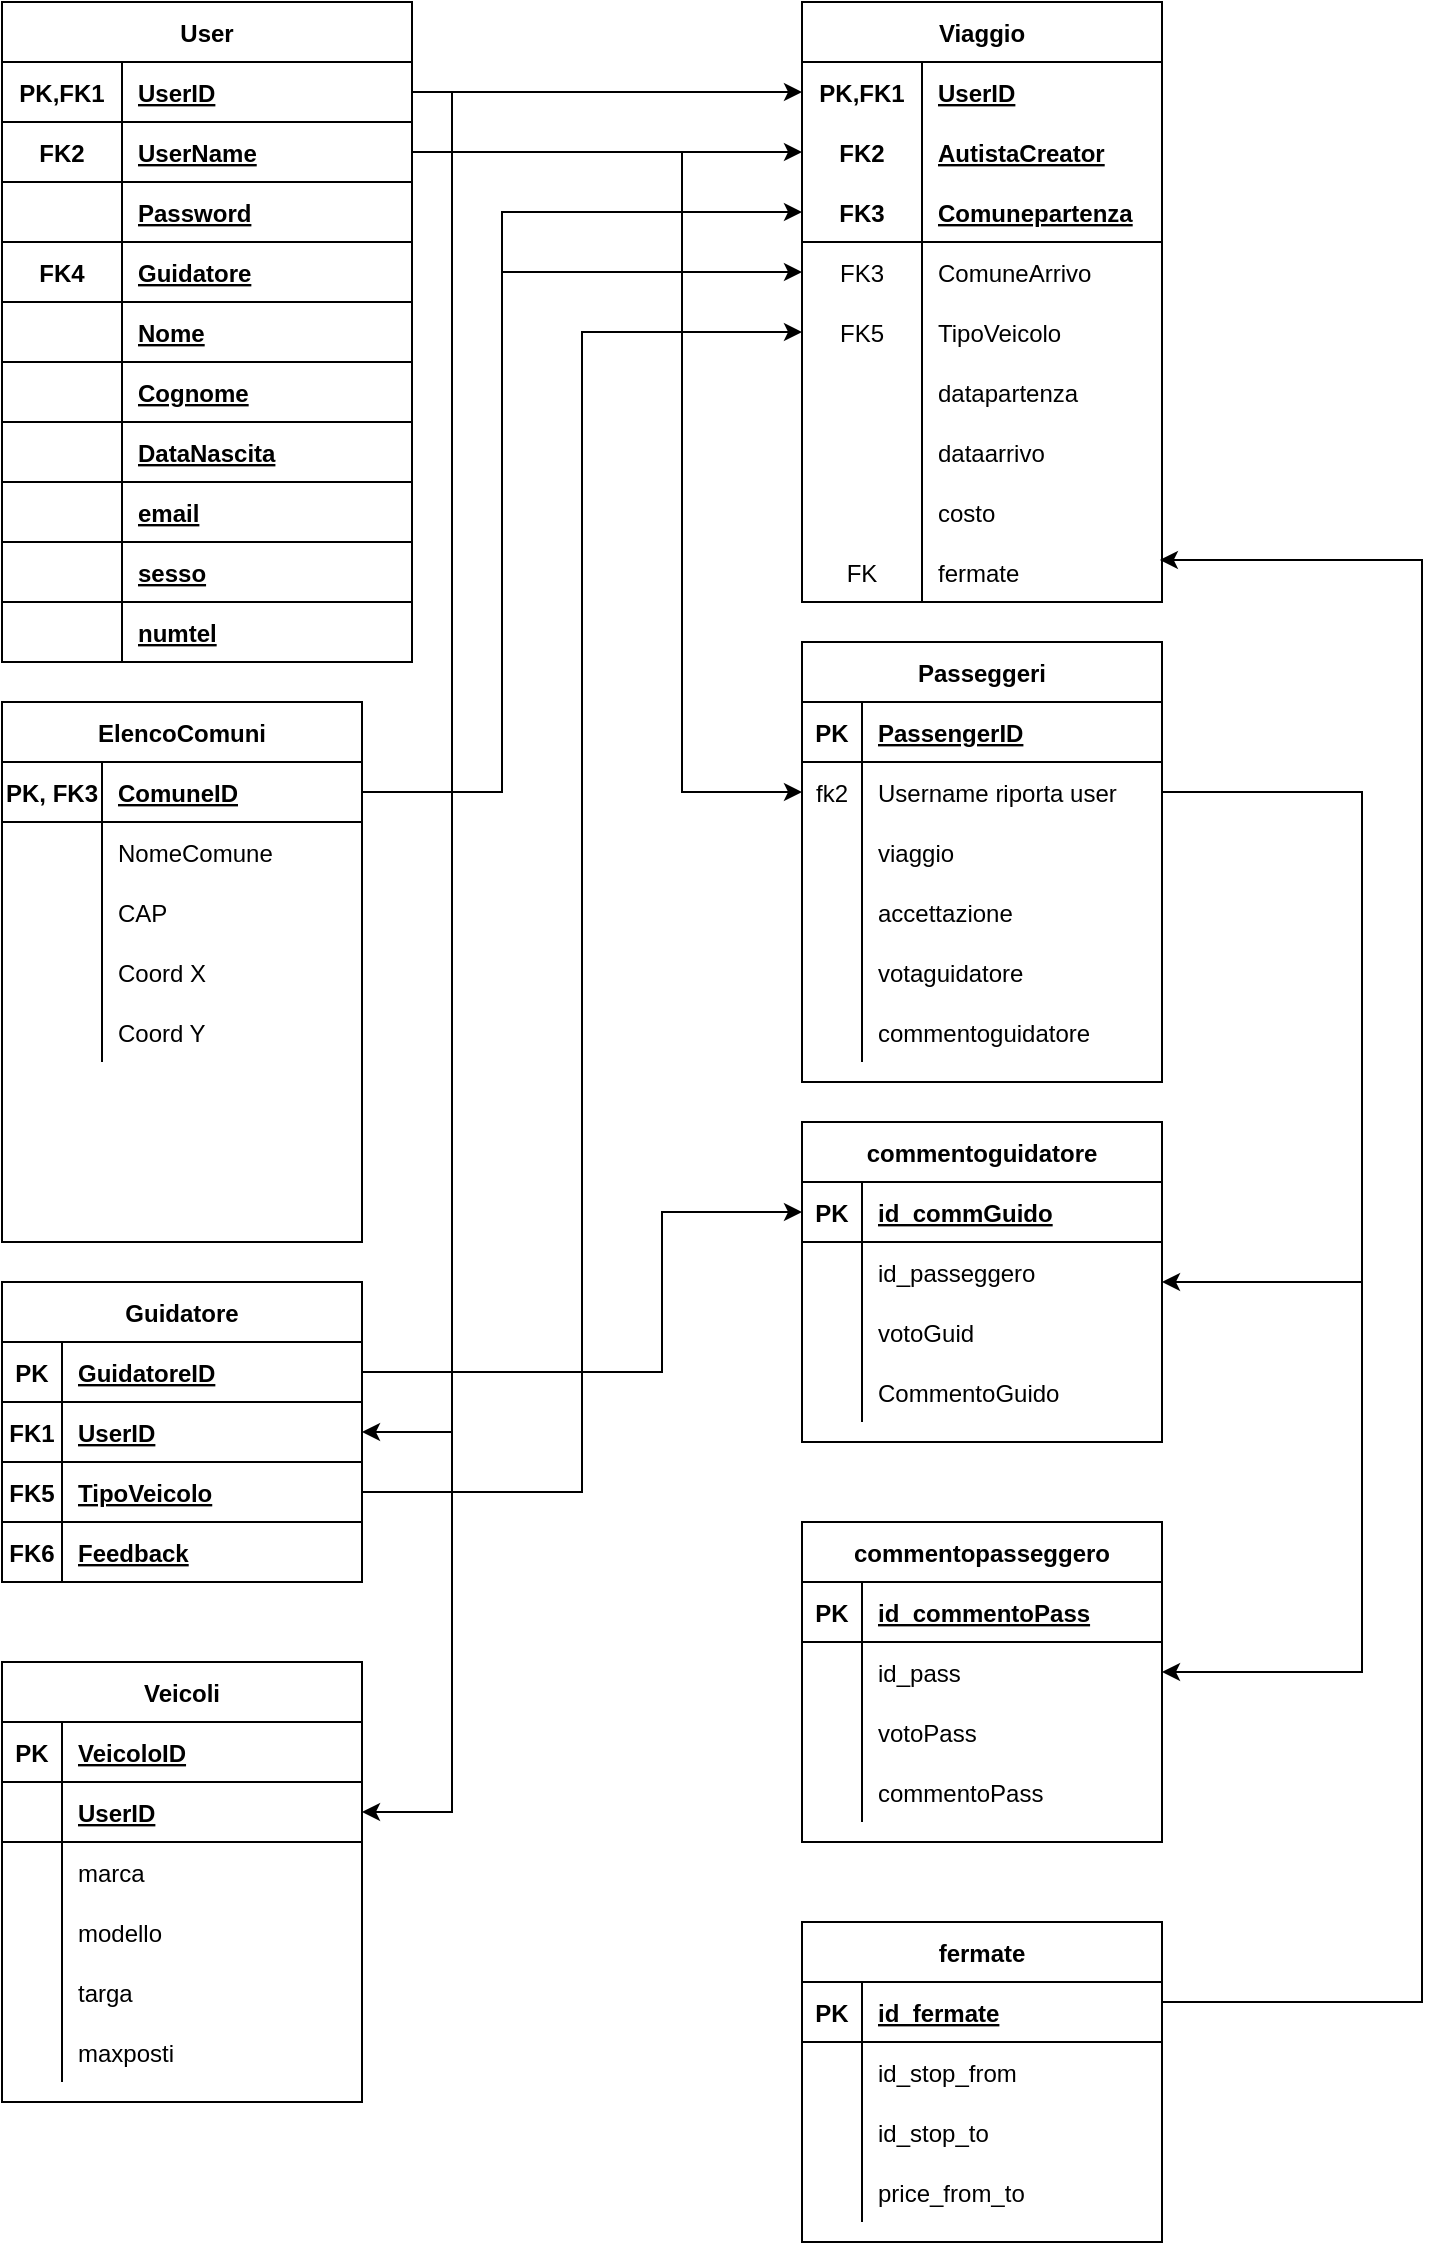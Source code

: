 <mxfile version="14.2.6" type="github">
  <diagram id="ABO_C1dVIs4_mpS2Vgjt" name="Page-1">
    <mxGraphModel dx="2062" dy="1123" grid="1" gridSize="10" guides="1" tooltips="1" connect="1" arrows="1" fold="1" page="1" pageScale="1" pageWidth="827" pageHeight="1169" math="0" shadow="0">
      <root>
        <mxCell id="0" />
        <mxCell id="1" parent="0" />
        <mxCell id="0qfEpNYiTU8af2PPR3kj-1" value="User" style="shape=table;startSize=30;container=1;collapsible=1;childLayout=tableLayout;fixedRows=1;rowLines=0;fontStyle=1;align=center;resizeLast=1;" vertex="1" parent="1">
          <mxGeometry x="80" y="40" width="205" height="330" as="geometry" />
        </mxCell>
        <mxCell id="0qfEpNYiTU8af2PPR3kj-2" value="" style="shape=partialRectangle;collapsible=0;dropTarget=0;pointerEvents=0;fillColor=none;top=0;left=0;bottom=1;right=0;points=[[0,0.5],[1,0.5]];portConstraint=eastwest;" vertex="1" parent="0qfEpNYiTU8af2PPR3kj-1">
          <mxGeometry y="30" width="205" height="30" as="geometry" />
        </mxCell>
        <mxCell id="0qfEpNYiTU8af2PPR3kj-3" value="PK,FK1" style="shape=partialRectangle;connectable=0;fillColor=none;top=0;left=0;bottom=0;right=0;fontStyle=1;overflow=hidden;" vertex="1" parent="0qfEpNYiTU8af2PPR3kj-2">
          <mxGeometry width="60" height="30" as="geometry" />
        </mxCell>
        <mxCell id="0qfEpNYiTU8af2PPR3kj-4" value="UserID" style="shape=partialRectangle;connectable=0;fillColor=none;top=0;left=0;bottom=0;right=0;align=left;spacingLeft=6;fontStyle=5;overflow=hidden;" vertex="1" parent="0qfEpNYiTU8af2PPR3kj-2">
          <mxGeometry x="60" width="145" height="30" as="geometry" />
        </mxCell>
        <mxCell id="0qfEpNYiTU8af2PPR3kj-57" value="" style="shape=partialRectangle;collapsible=0;dropTarget=0;pointerEvents=0;fillColor=none;top=0;left=0;bottom=1;right=0;points=[[0,0.5],[1,0.5]];portConstraint=eastwest;" vertex="1" parent="0qfEpNYiTU8af2PPR3kj-1">
          <mxGeometry y="60" width="205" height="30" as="geometry" />
        </mxCell>
        <mxCell id="0qfEpNYiTU8af2PPR3kj-58" value="FK2" style="shape=partialRectangle;connectable=0;fillColor=none;top=0;left=0;bottom=0;right=0;fontStyle=1;overflow=hidden;" vertex="1" parent="0qfEpNYiTU8af2PPR3kj-57">
          <mxGeometry width="60" height="30" as="geometry" />
        </mxCell>
        <mxCell id="0qfEpNYiTU8af2PPR3kj-59" value="UserName" style="shape=partialRectangle;connectable=0;fillColor=none;top=0;left=0;bottom=0;right=0;align=left;spacingLeft=6;fontStyle=5;overflow=hidden;" vertex="1" parent="0qfEpNYiTU8af2PPR3kj-57">
          <mxGeometry x="60" width="145" height="30" as="geometry" />
        </mxCell>
        <mxCell id="0qfEpNYiTU8af2PPR3kj-129" style="shape=partialRectangle;collapsible=0;dropTarget=0;pointerEvents=0;fillColor=none;top=0;left=0;bottom=1;right=0;points=[[0,0.5],[1,0.5]];portConstraint=eastwest;" vertex="1" parent="0qfEpNYiTU8af2PPR3kj-1">
          <mxGeometry y="90" width="205" height="30" as="geometry" />
        </mxCell>
        <mxCell id="0qfEpNYiTU8af2PPR3kj-130" style="shape=partialRectangle;connectable=0;fillColor=none;top=0;left=0;bottom=0;right=0;fontStyle=1;overflow=hidden;" vertex="1" parent="0qfEpNYiTU8af2PPR3kj-129">
          <mxGeometry width="60" height="30" as="geometry" />
        </mxCell>
        <mxCell id="0qfEpNYiTU8af2PPR3kj-131" value="Password" style="shape=partialRectangle;connectable=0;fillColor=none;top=0;left=0;bottom=0;right=0;align=left;spacingLeft=6;fontStyle=5;overflow=hidden;" vertex="1" parent="0qfEpNYiTU8af2PPR3kj-129">
          <mxGeometry x="60" width="145" height="30" as="geometry" />
        </mxCell>
        <mxCell id="0qfEpNYiTU8af2PPR3kj-92" style="shape=partialRectangle;collapsible=0;dropTarget=0;pointerEvents=0;fillColor=none;top=0;left=0;bottom=1;right=0;points=[[0,0.5],[1,0.5]];portConstraint=eastwest;" vertex="1" parent="0qfEpNYiTU8af2PPR3kj-1">
          <mxGeometry y="120" width="205" height="30" as="geometry" />
        </mxCell>
        <mxCell id="0qfEpNYiTU8af2PPR3kj-93" value="FK4" style="shape=partialRectangle;connectable=0;fillColor=none;top=0;left=0;bottom=0;right=0;fontStyle=1;overflow=hidden;" vertex="1" parent="0qfEpNYiTU8af2PPR3kj-92">
          <mxGeometry width="60" height="30" as="geometry" />
        </mxCell>
        <mxCell id="0qfEpNYiTU8af2PPR3kj-94" value="Guidatore" style="shape=partialRectangle;connectable=0;fillColor=none;top=0;left=0;bottom=0;right=0;align=left;spacingLeft=6;fontStyle=5;overflow=hidden;" vertex="1" parent="0qfEpNYiTU8af2PPR3kj-92">
          <mxGeometry x="60" width="145" height="30" as="geometry" />
        </mxCell>
        <mxCell id="0qfEpNYiTU8af2PPR3kj-132" style="shape=partialRectangle;collapsible=0;dropTarget=0;pointerEvents=0;fillColor=none;top=0;left=0;bottom=1;right=0;points=[[0,0.5],[1,0.5]];portConstraint=eastwest;" vertex="1" parent="0qfEpNYiTU8af2PPR3kj-1">
          <mxGeometry y="150" width="205" height="30" as="geometry" />
        </mxCell>
        <mxCell id="0qfEpNYiTU8af2PPR3kj-133" style="shape=partialRectangle;connectable=0;fillColor=none;top=0;left=0;bottom=0;right=0;fontStyle=1;overflow=hidden;strokeColor=none;" vertex="1" parent="0qfEpNYiTU8af2PPR3kj-132">
          <mxGeometry width="60" height="30" as="geometry" />
        </mxCell>
        <mxCell id="0qfEpNYiTU8af2PPR3kj-134" value="Nome" style="shape=partialRectangle;connectable=0;top=0;left=0;bottom=0;right=0;align=left;spacingLeft=6;fontStyle=5;overflow=hidden;strokeColor=none;fillColor=none;" vertex="1" parent="0qfEpNYiTU8af2PPR3kj-132">
          <mxGeometry x="60" width="145" height="30" as="geometry" />
        </mxCell>
        <mxCell id="0qfEpNYiTU8af2PPR3kj-135" style="shape=partialRectangle;collapsible=0;dropTarget=0;pointerEvents=0;fillColor=none;top=0;left=0;bottom=1;right=0;points=[[0,0.5],[1,0.5]];portConstraint=eastwest;" vertex="1" parent="0qfEpNYiTU8af2PPR3kj-1">
          <mxGeometry y="180" width="205" height="30" as="geometry" />
        </mxCell>
        <mxCell id="0qfEpNYiTU8af2PPR3kj-136" style="shape=partialRectangle;connectable=0;fillColor=none;top=0;left=0;bottom=0;right=0;fontStyle=1;overflow=hidden;" vertex="1" parent="0qfEpNYiTU8af2PPR3kj-135">
          <mxGeometry width="60" height="30" as="geometry" />
        </mxCell>
        <mxCell id="0qfEpNYiTU8af2PPR3kj-137" value="Cognome" style="shape=partialRectangle;connectable=0;fillColor=none;top=0;left=0;bottom=0;right=0;align=left;spacingLeft=6;fontStyle=5;overflow=hidden;" vertex="1" parent="0qfEpNYiTU8af2PPR3kj-135">
          <mxGeometry x="60" width="145" height="30" as="geometry" />
        </mxCell>
        <mxCell id="0qfEpNYiTU8af2PPR3kj-139" style="shape=partialRectangle;collapsible=0;dropTarget=0;pointerEvents=0;fillColor=none;top=0;left=0;bottom=1;right=0;points=[[0,0.5],[1,0.5]];portConstraint=eastwest;" vertex="1" parent="0qfEpNYiTU8af2PPR3kj-1">
          <mxGeometry y="210" width="205" height="30" as="geometry" />
        </mxCell>
        <mxCell id="0qfEpNYiTU8af2PPR3kj-140" style="shape=partialRectangle;connectable=0;fillColor=none;top=0;left=0;bottom=0;right=0;fontStyle=1;overflow=hidden;" vertex="1" parent="0qfEpNYiTU8af2PPR3kj-139">
          <mxGeometry width="60" height="30" as="geometry" />
        </mxCell>
        <mxCell id="0qfEpNYiTU8af2PPR3kj-141" value="DataNascita" style="shape=partialRectangle;connectable=0;fillColor=none;top=0;left=0;bottom=0;right=0;align=left;spacingLeft=6;fontStyle=5;overflow=hidden;" vertex="1" parent="0qfEpNYiTU8af2PPR3kj-139">
          <mxGeometry x="60" width="145" height="30" as="geometry" />
        </mxCell>
        <mxCell id="0qfEpNYiTU8af2PPR3kj-142" style="shape=partialRectangle;collapsible=0;dropTarget=0;pointerEvents=0;fillColor=none;top=0;left=0;bottom=1;right=0;points=[[0,0.5],[1,0.5]];portConstraint=eastwest;" vertex="1" parent="0qfEpNYiTU8af2PPR3kj-1">
          <mxGeometry y="240" width="205" height="30" as="geometry" />
        </mxCell>
        <mxCell id="0qfEpNYiTU8af2PPR3kj-143" style="shape=partialRectangle;connectable=0;fillColor=none;top=0;left=0;bottom=0;right=0;fontStyle=1;overflow=hidden;" vertex="1" parent="0qfEpNYiTU8af2PPR3kj-142">
          <mxGeometry width="60" height="30" as="geometry" />
        </mxCell>
        <mxCell id="0qfEpNYiTU8af2PPR3kj-144" value="email" style="shape=partialRectangle;connectable=0;fillColor=none;top=0;left=0;bottom=0;right=0;align=left;spacingLeft=6;fontStyle=5;overflow=hidden;" vertex="1" parent="0qfEpNYiTU8af2PPR3kj-142">
          <mxGeometry x="60" width="145" height="30" as="geometry" />
        </mxCell>
        <mxCell id="0qfEpNYiTU8af2PPR3kj-161" style="shape=partialRectangle;collapsible=0;dropTarget=0;pointerEvents=0;fillColor=none;top=0;left=0;bottom=1;right=0;points=[[0,0.5],[1,0.5]];portConstraint=eastwest;" vertex="1" parent="0qfEpNYiTU8af2PPR3kj-1">
          <mxGeometry y="270" width="205" height="30" as="geometry" />
        </mxCell>
        <mxCell id="0qfEpNYiTU8af2PPR3kj-162" style="shape=partialRectangle;connectable=0;fillColor=none;top=0;left=0;bottom=0;right=0;fontStyle=1;overflow=hidden;" vertex="1" parent="0qfEpNYiTU8af2PPR3kj-161">
          <mxGeometry width="60" height="30" as="geometry" />
        </mxCell>
        <mxCell id="0qfEpNYiTU8af2PPR3kj-163" value="sesso" style="shape=partialRectangle;connectable=0;fillColor=none;top=0;left=0;bottom=0;right=0;align=left;spacingLeft=6;fontStyle=5;overflow=hidden;" vertex="1" parent="0qfEpNYiTU8af2PPR3kj-161">
          <mxGeometry x="60" width="145" height="30" as="geometry" />
        </mxCell>
        <mxCell id="0qfEpNYiTU8af2PPR3kj-168" style="shape=partialRectangle;collapsible=0;dropTarget=0;pointerEvents=0;fillColor=none;top=0;left=0;bottom=1;right=0;points=[[0,0.5],[1,0.5]];portConstraint=eastwest;" vertex="1" parent="0qfEpNYiTU8af2PPR3kj-1">
          <mxGeometry y="300" width="205" height="30" as="geometry" />
        </mxCell>
        <mxCell id="0qfEpNYiTU8af2PPR3kj-169" style="shape=partialRectangle;connectable=0;fillColor=none;top=0;left=0;bottom=0;right=0;fontStyle=1;overflow=hidden;" vertex="1" parent="0qfEpNYiTU8af2PPR3kj-168">
          <mxGeometry width="60" height="30" as="geometry" />
        </mxCell>
        <mxCell id="0qfEpNYiTU8af2PPR3kj-170" value="numtel" style="shape=partialRectangle;connectable=0;fillColor=none;top=0;left=0;bottom=0;right=0;align=left;spacingLeft=6;fontStyle=5;overflow=hidden;" vertex="1" parent="0qfEpNYiTU8af2PPR3kj-168">
          <mxGeometry x="60" width="145" height="30" as="geometry" />
        </mxCell>
        <mxCell id="0qfEpNYiTU8af2PPR3kj-27" value="ElencoComuni" style="shape=table;startSize=30;container=1;collapsible=1;childLayout=tableLayout;fixedRows=1;rowLines=0;fontStyle=1;align=center;resizeLast=1;" vertex="1" parent="1">
          <mxGeometry x="80" y="390" width="180" height="270" as="geometry">
            <mxRectangle x="80" y="360" width="110" height="30" as="alternateBounds" />
          </mxGeometry>
        </mxCell>
        <mxCell id="0qfEpNYiTU8af2PPR3kj-28" value="" style="shape=partialRectangle;collapsible=0;dropTarget=0;pointerEvents=0;fillColor=none;top=0;left=0;bottom=1;right=0;points=[[0,0.5],[1,0.5]];portConstraint=eastwest;" vertex="1" parent="0qfEpNYiTU8af2PPR3kj-27">
          <mxGeometry y="30" width="180" height="30" as="geometry" />
        </mxCell>
        <mxCell id="0qfEpNYiTU8af2PPR3kj-29" value="PK, FK3" style="shape=partialRectangle;connectable=0;fillColor=none;top=0;left=0;bottom=0;right=0;fontStyle=1;overflow=hidden;" vertex="1" parent="0qfEpNYiTU8af2PPR3kj-28">
          <mxGeometry width="50" height="30" as="geometry" />
        </mxCell>
        <mxCell id="0qfEpNYiTU8af2PPR3kj-30" value="ComuneID" style="shape=partialRectangle;connectable=0;fillColor=none;top=0;left=0;bottom=0;right=0;align=left;spacingLeft=6;fontStyle=5;overflow=hidden;" vertex="1" parent="0qfEpNYiTU8af2PPR3kj-28">
          <mxGeometry x="50" width="130" height="30" as="geometry" />
        </mxCell>
        <mxCell id="0qfEpNYiTU8af2PPR3kj-41" value="" style="shape=partialRectangle;collapsible=0;dropTarget=0;pointerEvents=0;fillColor=none;top=0;left=0;bottom=0;right=0;points=[[0,0.5],[1,0.5]];portConstraint=eastwest;" vertex="1" parent="0qfEpNYiTU8af2PPR3kj-27">
          <mxGeometry y="60" width="180" height="30" as="geometry" />
        </mxCell>
        <mxCell id="0qfEpNYiTU8af2PPR3kj-42" value="" style="shape=partialRectangle;connectable=0;fillColor=none;top=0;left=0;bottom=0;right=0;editable=1;overflow=hidden;" vertex="1" parent="0qfEpNYiTU8af2PPR3kj-41">
          <mxGeometry width="50" height="30" as="geometry" />
        </mxCell>
        <mxCell id="0qfEpNYiTU8af2PPR3kj-43" value="NomeComune" style="shape=partialRectangle;connectable=0;fillColor=none;top=0;left=0;bottom=0;right=0;align=left;spacingLeft=6;overflow=hidden;" vertex="1" parent="0qfEpNYiTU8af2PPR3kj-41">
          <mxGeometry x="50" width="130" height="30" as="geometry" />
        </mxCell>
        <mxCell id="0qfEpNYiTU8af2PPR3kj-37" value="" style="shape=partialRectangle;collapsible=0;dropTarget=0;pointerEvents=0;fillColor=none;top=0;left=0;bottom=0;right=0;points=[[0,0.5],[1,0.5]];portConstraint=eastwest;" vertex="1" parent="0qfEpNYiTU8af2PPR3kj-27">
          <mxGeometry y="90" width="180" height="30" as="geometry" />
        </mxCell>
        <mxCell id="0qfEpNYiTU8af2PPR3kj-38" value="" style="shape=partialRectangle;connectable=0;fillColor=none;top=0;left=0;bottom=0;right=0;editable=1;overflow=hidden;" vertex="1" parent="0qfEpNYiTU8af2PPR3kj-37">
          <mxGeometry width="50" height="30" as="geometry" />
        </mxCell>
        <mxCell id="0qfEpNYiTU8af2PPR3kj-39" value="CAP" style="shape=partialRectangle;connectable=0;fillColor=none;top=0;left=0;bottom=0;right=0;align=left;spacingLeft=6;overflow=hidden;" vertex="1" parent="0qfEpNYiTU8af2PPR3kj-37">
          <mxGeometry x="50" width="130" height="30" as="geometry" />
        </mxCell>
        <mxCell id="0qfEpNYiTU8af2PPR3kj-31" value="" style="shape=partialRectangle;collapsible=0;dropTarget=0;pointerEvents=0;fillColor=none;top=0;left=0;bottom=0;right=0;points=[[0,0.5],[1,0.5]];portConstraint=eastwest;" vertex="1" parent="0qfEpNYiTU8af2PPR3kj-27">
          <mxGeometry y="120" width="180" height="30" as="geometry" />
        </mxCell>
        <mxCell id="0qfEpNYiTU8af2PPR3kj-32" value="" style="shape=partialRectangle;connectable=0;fillColor=none;top=0;left=0;bottom=0;right=0;editable=1;overflow=hidden;" vertex="1" parent="0qfEpNYiTU8af2PPR3kj-31">
          <mxGeometry width="50" height="30" as="geometry" />
        </mxCell>
        <mxCell id="0qfEpNYiTU8af2PPR3kj-33" value="Coord X" style="shape=partialRectangle;connectable=0;fillColor=none;top=0;left=0;bottom=0;right=0;align=left;spacingLeft=6;overflow=hidden;" vertex="1" parent="0qfEpNYiTU8af2PPR3kj-31">
          <mxGeometry x="50" width="130" height="30" as="geometry" />
        </mxCell>
        <mxCell id="0qfEpNYiTU8af2PPR3kj-34" value="" style="shape=partialRectangle;collapsible=0;dropTarget=0;pointerEvents=0;fillColor=none;top=0;left=0;bottom=0;right=0;points=[[0,0.5],[1,0.5]];portConstraint=eastwest;" vertex="1" parent="0qfEpNYiTU8af2PPR3kj-27">
          <mxGeometry y="150" width="180" height="30" as="geometry" />
        </mxCell>
        <mxCell id="0qfEpNYiTU8af2PPR3kj-35" value="" style="shape=partialRectangle;connectable=0;fillColor=none;top=0;left=0;bottom=0;right=0;editable=1;overflow=hidden;" vertex="1" parent="0qfEpNYiTU8af2PPR3kj-34">
          <mxGeometry width="50" height="30" as="geometry" />
        </mxCell>
        <mxCell id="0qfEpNYiTU8af2PPR3kj-36" value="Coord Y" style="shape=partialRectangle;connectable=0;fillColor=none;top=0;left=0;bottom=0;right=0;align=left;spacingLeft=6;overflow=hidden;" vertex="1" parent="0qfEpNYiTU8af2PPR3kj-34">
          <mxGeometry x="50" width="130" height="30" as="geometry" />
        </mxCell>
        <mxCell id="0qfEpNYiTU8af2PPR3kj-73" value="Viaggio" style="shape=table;startSize=30;container=1;collapsible=1;childLayout=tableLayout;fixedRows=1;rowLines=0;fontStyle=1;align=center;resizeLast=1;" vertex="1" parent="1">
          <mxGeometry x="480" y="40" width="180" height="300" as="geometry" />
        </mxCell>
        <mxCell id="0qfEpNYiTU8af2PPR3kj-74" value="" style="shape=partialRectangle;collapsible=0;dropTarget=0;pointerEvents=0;fillColor=none;top=0;left=0;bottom=0;right=0;points=[[0,0.5],[1,0.5]];portConstraint=eastwest;" vertex="1" parent="0qfEpNYiTU8af2PPR3kj-73">
          <mxGeometry y="30" width="180" height="30" as="geometry" />
        </mxCell>
        <mxCell id="0qfEpNYiTU8af2PPR3kj-75" value="PK,FK1" style="shape=partialRectangle;connectable=0;fillColor=none;top=0;left=0;bottom=0;right=0;fontStyle=1;overflow=hidden;" vertex="1" parent="0qfEpNYiTU8af2PPR3kj-74">
          <mxGeometry width="60" height="30" as="geometry" />
        </mxCell>
        <mxCell id="0qfEpNYiTU8af2PPR3kj-76" value="UserID" style="shape=partialRectangle;connectable=0;fillColor=none;top=0;left=0;bottom=0;right=0;align=left;spacingLeft=6;fontStyle=5;overflow=hidden;" vertex="1" parent="0qfEpNYiTU8af2PPR3kj-74">
          <mxGeometry x="60" width="120" height="30" as="geometry" />
        </mxCell>
        <mxCell id="0qfEpNYiTU8af2PPR3kj-86" value="" style="shape=partialRectangle;collapsible=0;dropTarget=0;pointerEvents=0;fillColor=none;top=0;left=0;bottom=0;right=0;points=[[0,0.5],[1,0.5]];portConstraint=eastwest;" vertex="1" parent="0qfEpNYiTU8af2PPR3kj-73">
          <mxGeometry y="60" width="180" height="30" as="geometry" />
        </mxCell>
        <mxCell id="0qfEpNYiTU8af2PPR3kj-87" value="FK2" style="shape=partialRectangle;connectable=0;fillColor=none;top=0;left=0;bottom=0;right=0;fontStyle=1;overflow=hidden;" vertex="1" parent="0qfEpNYiTU8af2PPR3kj-86">
          <mxGeometry width="60" height="30" as="geometry" />
        </mxCell>
        <mxCell id="0qfEpNYiTU8af2PPR3kj-88" value="AutistaCreator" style="shape=partialRectangle;connectable=0;fillColor=none;top=0;left=0;bottom=0;right=0;align=left;spacingLeft=6;fontStyle=5;overflow=hidden;" vertex="1" parent="0qfEpNYiTU8af2PPR3kj-86">
          <mxGeometry x="60" width="120" height="30" as="geometry" />
        </mxCell>
        <mxCell id="0qfEpNYiTU8af2PPR3kj-77" value="" style="shape=partialRectangle;collapsible=0;dropTarget=0;pointerEvents=0;fillColor=none;top=0;left=0;bottom=1;right=0;points=[[0,0.5],[1,0.5]];portConstraint=eastwest;" vertex="1" parent="0qfEpNYiTU8af2PPR3kj-73">
          <mxGeometry y="90" width="180" height="30" as="geometry" />
        </mxCell>
        <mxCell id="0qfEpNYiTU8af2PPR3kj-78" value="FK3" style="shape=partialRectangle;connectable=0;fillColor=none;top=0;left=0;bottom=0;right=0;fontStyle=1;overflow=hidden;" vertex="1" parent="0qfEpNYiTU8af2PPR3kj-77">
          <mxGeometry width="60" height="30" as="geometry" />
        </mxCell>
        <mxCell id="0qfEpNYiTU8af2PPR3kj-79" value="Comunepartenza" style="shape=partialRectangle;connectable=0;fillColor=none;top=0;left=0;bottom=0;right=0;align=left;spacingLeft=6;fontStyle=5;overflow=hidden;" vertex="1" parent="0qfEpNYiTU8af2PPR3kj-77">
          <mxGeometry x="60" width="120" height="30" as="geometry" />
        </mxCell>
        <mxCell id="0qfEpNYiTU8af2PPR3kj-80" value="" style="shape=partialRectangle;collapsible=0;dropTarget=0;pointerEvents=0;fillColor=none;top=0;left=0;bottom=0;right=0;points=[[0,0.5],[1,0.5]];portConstraint=eastwest;" vertex="1" parent="0qfEpNYiTU8af2PPR3kj-73">
          <mxGeometry y="120" width="180" height="30" as="geometry" />
        </mxCell>
        <mxCell id="0qfEpNYiTU8af2PPR3kj-81" value="FK3" style="shape=partialRectangle;connectable=0;fillColor=none;top=0;left=0;bottom=0;right=0;editable=1;overflow=hidden;" vertex="1" parent="0qfEpNYiTU8af2PPR3kj-80">
          <mxGeometry width="60" height="30" as="geometry" />
        </mxCell>
        <mxCell id="0qfEpNYiTU8af2PPR3kj-82" value="ComuneArrivo" style="shape=partialRectangle;connectable=0;fillColor=none;top=0;left=0;bottom=0;right=0;align=left;spacingLeft=6;overflow=hidden;" vertex="1" parent="0qfEpNYiTU8af2PPR3kj-80">
          <mxGeometry x="60" width="120" height="30" as="geometry" />
        </mxCell>
        <mxCell id="0qfEpNYiTU8af2PPR3kj-83" value="" style="shape=partialRectangle;collapsible=0;dropTarget=0;pointerEvents=0;fillColor=none;top=0;left=0;bottom=0;right=0;points=[[0,0.5],[1,0.5]];portConstraint=eastwest;" vertex="1" parent="0qfEpNYiTU8af2PPR3kj-73">
          <mxGeometry y="150" width="180" height="30" as="geometry" />
        </mxCell>
        <mxCell id="0qfEpNYiTU8af2PPR3kj-84" value="FK5" style="shape=partialRectangle;connectable=0;fillColor=none;top=0;left=0;bottom=0;right=0;editable=1;overflow=hidden;" vertex="1" parent="0qfEpNYiTU8af2PPR3kj-83">
          <mxGeometry width="60" height="30" as="geometry" />
        </mxCell>
        <mxCell id="0qfEpNYiTU8af2PPR3kj-85" value="TipoVeicolo" style="shape=partialRectangle;connectable=0;fillColor=none;top=0;left=0;bottom=0;right=0;align=left;spacingLeft=6;overflow=hidden;" vertex="1" parent="0qfEpNYiTU8af2PPR3kj-83">
          <mxGeometry x="60" width="120" height="30" as="geometry" />
        </mxCell>
        <mxCell id="0qfEpNYiTU8af2PPR3kj-171" style="shape=partialRectangle;collapsible=0;dropTarget=0;pointerEvents=0;fillColor=none;top=0;left=0;bottom=0;right=0;points=[[0,0.5],[1,0.5]];portConstraint=eastwest;" vertex="1" parent="0qfEpNYiTU8af2PPR3kj-73">
          <mxGeometry y="180" width="180" height="30" as="geometry" />
        </mxCell>
        <mxCell id="0qfEpNYiTU8af2PPR3kj-172" style="shape=partialRectangle;connectable=0;fillColor=none;top=0;left=0;bottom=0;right=0;editable=1;overflow=hidden;" vertex="1" parent="0qfEpNYiTU8af2PPR3kj-171">
          <mxGeometry width="60" height="30" as="geometry" />
        </mxCell>
        <mxCell id="0qfEpNYiTU8af2PPR3kj-173" value="datapartenza" style="shape=partialRectangle;connectable=0;fillColor=none;top=0;left=0;bottom=0;right=0;align=left;spacingLeft=6;overflow=hidden;" vertex="1" parent="0qfEpNYiTU8af2PPR3kj-171">
          <mxGeometry x="60" width="120" height="30" as="geometry" />
        </mxCell>
        <mxCell id="0qfEpNYiTU8af2PPR3kj-174" style="shape=partialRectangle;collapsible=0;dropTarget=0;pointerEvents=0;fillColor=none;top=0;left=0;bottom=0;right=0;points=[[0,0.5],[1,0.5]];portConstraint=eastwest;" vertex="1" parent="0qfEpNYiTU8af2PPR3kj-73">
          <mxGeometry y="210" width="180" height="30" as="geometry" />
        </mxCell>
        <mxCell id="0qfEpNYiTU8af2PPR3kj-175" style="shape=partialRectangle;connectable=0;fillColor=none;top=0;left=0;bottom=0;right=0;editable=1;overflow=hidden;" vertex="1" parent="0qfEpNYiTU8af2PPR3kj-174">
          <mxGeometry width="60" height="30" as="geometry" />
        </mxCell>
        <mxCell id="0qfEpNYiTU8af2PPR3kj-176" value="dataarrivo" style="shape=partialRectangle;connectable=0;fillColor=none;top=0;left=0;bottom=0;right=0;align=left;spacingLeft=6;overflow=hidden;" vertex="1" parent="0qfEpNYiTU8af2PPR3kj-174">
          <mxGeometry x="60" width="120" height="30" as="geometry" />
        </mxCell>
        <mxCell id="0qfEpNYiTU8af2PPR3kj-177" style="shape=partialRectangle;collapsible=0;dropTarget=0;pointerEvents=0;fillColor=none;top=0;left=0;bottom=0;right=0;points=[[0,0.5],[1,0.5]];portConstraint=eastwest;" vertex="1" parent="0qfEpNYiTU8af2PPR3kj-73">
          <mxGeometry y="240" width="180" height="30" as="geometry" />
        </mxCell>
        <mxCell id="0qfEpNYiTU8af2PPR3kj-178" style="shape=partialRectangle;connectable=0;fillColor=none;top=0;left=0;bottom=0;right=0;editable=1;overflow=hidden;" vertex="1" parent="0qfEpNYiTU8af2PPR3kj-177">
          <mxGeometry width="60" height="30" as="geometry" />
        </mxCell>
        <mxCell id="0qfEpNYiTU8af2PPR3kj-179" value="costo" style="shape=partialRectangle;connectable=0;fillColor=none;top=0;left=0;bottom=0;right=0;align=left;spacingLeft=6;overflow=hidden;" vertex="1" parent="0qfEpNYiTU8af2PPR3kj-177">
          <mxGeometry x="60" width="120" height="30" as="geometry" />
        </mxCell>
        <mxCell id="0qfEpNYiTU8af2PPR3kj-267" style="shape=partialRectangle;collapsible=0;dropTarget=0;pointerEvents=0;fillColor=none;top=0;left=0;bottom=0;right=0;points=[[0,0.5],[1,0.5]];portConstraint=eastwest;" vertex="1" parent="0qfEpNYiTU8af2PPR3kj-73">
          <mxGeometry y="270" width="180" height="30" as="geometry" />
        </mxCell>
        <mxCell id="0qfEpNYiTU8af2PPR3kj-268" value="FK" style="shape=partialRectangle;connectable=0;fillColor=none;top=0;left=0;bottom=0;right=0;editable=1;overflow=hidden;" vertex="1" parent="0qfEpNYiTU8af2PPR3kj-267">
          <mxGeometry width="60" height="30" as="geometry" />
        </mxCell>
        <mxCell id="0qfEpNYiTU8af2PPR3kj-269" value="fermate" style="shape=partialRectangle;connectable=0;fillColor=none;top=0;left=0;bottom=0;right=0;align=left;spacingLeft=6;overflow=hidden;" vertex="1" parent="0qfEpNYiTU8af2PPR3kj-267">
          <mxGeometry x="60" width="120" height="30" as="geometry" />
        </mxCell>
        <mxCell id="0qfEpNYiTU8af2PPR3kj-89" style="edgeStyle=orthogonalEdgeStyle;rounded=0;orthogonalLoop=1;jettySize=auto;html=1;exitX=1;exitY=0.5;exitDx=0;exitDy=0;entryX=0;entryY=0.5;entryDx=0;entryDy=0;" edge="1" parent="1" source="0qfEpNYiTU8af2PPR3kj-2" target="0qfEpNYiTU8af2PPR3kj-74">
          <mxGeometry relative="1" as="geometry" />
        </mxCell>
        <mxCell id="0qfEpNYiTU8af2PPR3kj-90" style="edgeStyle=orthogonalEdgeStyle;rounded=0;orthogonalLoop=1;jettySize=auto;html=1;exitX=1;exitY=0.5;exitDx=0;exitDy=0;entryX=0;entryY=0.5;entryDx=0;entryDy=0;" edge="1" parent="1" source="0qfEpNYiTU8af2PPR3kj-57" target="0qfEpNYiTU8af2PPR3kj-86">
          <mxGeometry relative="1" as="geometry" />
        </mxCell>
        <mxCell id="0qfEpNYiTU8af2PPR3kj-91" style="edgeStyle=orthogonalEdgeStyle;rounded=0;orthogonalLoop=1;jettySize=auto;html=1;entryX=0;entryY=0.5;entryDx=0;entryDy=0;" edge="1" parent="1" source="0qfEpNYiTU8af2PPR3kj-28" target="0qfEpNYiTU8af2PPR3kj-77">
          <mxGeometry relative="1" as="geometry">
            <Array as="points">
              <mxPoint x="330" y="435" />
              <mxPoint x="330" y="145" />
            </Array>
          </mxGeometry>
        </mxCell>
        <mxCell id="0qfEpNYiTU8af2PPR3kj-95" value="Guidatore" style="shape=table;startSize=30;container=1;collapsible=1;childLayout=tableLayout;fixedRows=1;rowLines=0;fontStyle=1;align=center;resizeLast=1;" vertex="1" parent="1">
          <mxGeometry x="80" y="680" width="180" height="150" as="geometry" />
        </mxCell>
        <mxCell id="0qfEpNYiTU8af2PPR3kj-96" value="" style="shape=partialRectangle;collapsible=0;dropTarget=0;pointerEvents=0;fillColor=none;top=0;left=0;bottom=1;right=0;points=[[0,0.5],[1,0.5]];portConstraint=eastwest;" vertex="1" parent="0qfEpNYiTU8af2PPR3kj-95">
          <mxGeometry y="30" width="180" height="30" as="geometry" />
        </mxCell>
        <mxCell id="0qfEpNYiTU8af2PPR3kj-97" value="PK" style="shape=partialRectangle;connectable=0;fillColor=none;top=0;left=0;bottom=0;right=0;fontStyle=1;overflow=hidden;" vertex="1" parent="0qfEpNYiTU8af2PPR3kj-96">
          <mxGeometry width="30" height="30" as="geometry" />
        </mxCell>
        <mxCell id="0qfEpNYiTU8af2PPR3kj-98" value="GuidatoreID" style="shape=partialRectangle;connectable=0;fillColor=none;top=0;left=0;bottom=0;right=0;align=left;spacingLeft=6;fontStyle=5;overflow=hidden;" vertex="1" parent="0qfEpNYiTU8af2PPR3kj-96">
          <mxGeometry x="30" width="150" height="30" as="geometry" />
        </mxCell>
        <mxCell id="0qfEpNYiTU8af2PPR3kj-108" style="shape=partialRectangle;collapsible=0;dropTarget=0;pointerEvents=0;fillColor=none;top=0;left=0;bottom=1;right=0;points=[[0,0.5],[1,0.5]];portConstraint=eastwest;" vertex="1" parent="0qfEpNYiTU8af2PPR3kj-95">
          <mxGeometry y="60" width="180" height="30" as="geometry" />
        </mxCell>
        <mxCell id="0qfEpNYiTU8af2PPR3kj-109" value="FK1" style="shape=partialRectangle;connectable=0;fillColor=none;top=0;left=0;bottom=0;right=0;fontStyle=1;overflow=hidden;" vertex="1" parent="0qfEpNYiTU8af2PPR3kj-108">
          <mxGeometry width="30" height="30" as="geometry" />
        </mxCell>
        <mxCell id="0qfEpNYiTU8af2PPR3kj-110" value="UserID" style="shape=partialRectangle;connectable=0;fillColor=none;top=0;left=0;bottom=0;right=0;align=left;spacingLeft=6;fontStyle=5;overflow=hidden;" vertex="1" parent="0qfEpNYiTU8af2PPR3kj-108">
          <mxGeometry x="30" width="150" height="30" as="geometry" />
        </mxCell>
        <mxCell id="0qfEpNYiTU8af2PPR3kj-112" style="shape=partialRectangle;collapsible=0;dropTarget=0;pointerEvents=0;fillColor=none;top=0;left=0;bottom=1;right=0;points=[[0,0.5],[1,0.5]];portConstraint=eastwest;" vertex="1" parent="0qfEpNYiTU8af2PPR3kj-95">
          <mxGeometry y="90" width="180" height="30" as="geometry" />
        </mxCell>
        <mxCell id="0qfEpNYiTU8af2PPR3kj-113" value="FK5" style="shape=partialRectangle;connectable=0;fillColor=none;top=0;left=0;bottom=0;right=0;fontStyle=1;overflow=hidden;" vertex="1" parent="0qfEpNYiTU8af2PPR3kj-112">
          <mxGeometry width="30" height="30" as="geometry" />
        </mxCell>
        <mxCell id="0qfEpNYiTU8af2PPR3kj-114" value="TipoVeicolo" style="shape=partialRectangle;connectable=0;fillColor=none;top=0;left=0;bottom=0;right=0;align=left;spacingLeft=6;fontStyle=5;overflow=hidden;" vertex="1" parent="0qfEpNYiTU8af2PPR3kj-112">
          <mxGeometry x="30" width="150" height="30" as="geometry" />
        </mxCell>
        <mxCell id="0qfEpNYiTU8af2PPR3kj-121" style="shape=partialRectangle;collapsible=0;dropTarget=0;pointerEvents=0;fillColor=none;top=0;left=0;bottom=1;right=0;points=[[0,0.5],[1,0.5]];portConstraint=eastwest;" vertex="1" parent="0qfEpNYiTU8af2PPR3kj-95">
          <mxGeometry y="120" width="180" height="30" as="geometry" />
        </mxCell>
        <mxCell id="0qfEpNYiTU8af2PPR3kj-122" value="FK6" style="shape=partialRectangle;connectable=0;fillColor=none;top=0;left=0;bottom=0;right=0;fontStyle=1;overflow=hidden;" vertex="1" parent="0qfEpNYiTU8af2PPR3kj-121">
          <mxGeometry width="30" height="30" as="geometry" />
        </mxCell>
        <mxCell id="0qfEpNYiTU8af2PPR3kj-123" value="Feedback" style="shape=partialRectangle;connectable=0;fillColor=none;top=0;left=0;bottom=0;right=0;align=left;spacingLeft=6;fontStyle=5;overflow=hidden;" vertex="1" parent="0qfEpNYiTU8af2PPR3kj-121">
          <mxGeometry x="30" width="150" height="30" as="geometry" />
        </mxCell>
        <mxCell id="0qfEpNYiTU8af2PPR3kj-111" style="edgeStyle=orthogonalEdgeStyle;rounded=0;orthogonalLoop=1;jettySize=auto;html=1;exitX=1;exitY=0.5;exitDx=0;exitDy=0;entryX=1;entryY=0.5;entryDx=0;entryDy=0;" edge="1" parent="1" source="0qfEpNYiTU8af2PPR3kj-2" target="0qfEpNYiTU8af2PPR3kj-108">
          <mxGeometry relative="1" as="geometry">
            <Array as="points">
              <mxPoint x="305" y="85" />
              <mxPoint x="305" y="755" />
            </Array>
          </mxGeometry>
        </mxCell>
        <mxCell id="0qfEpNYiTU8af2PPR3kj-128" style="edgeStyle=orthogonalEdgeStyle;rounded=0;orthogonalLoop=1;jettySize=auto;html=1;exitX=1;exitY=0.5;exitDx=0;exitDy=0;entryX=0;entryY=0.5;entryDx=0;entryDy=0;" edge="1" parent="1" source="0qfEpNYiTU8af2PPR3kj-112" target="0qfEpNYiTU8af2PPR3kj-83">
          <mxGeometry relative="1" as="geometry" />
        </mxCell>
        <mxCell id="0qfEpNYiTU8af2PPR3kj-138" style="edgeStyle=orthogonalEdgeStyle;rounded=0;orthogonalLoop=1;jettySize=auto;html=1;entryX=0;entryY=0.5;entryDx=0;entryDy=0;" edge="1" parent="1" source="0qfEpNYiTU8af2PPR3kj-28" target="0qfEpNYiTU8af2PPR3kj-80">
          <mxGeometry relative="1" as="geometry">
            <Array as="points">
              <mxPoint x="330" y="435" />
              <mxPoint x="330" y="175" />
            </Array>
          </mxGeometry>
        </mxCell>
        <mxCell id="0qfEpNYiTU8af2PPR3kj-145" value="Veicoli" style="shape=table;startSize=30;container=1;collapsible=1;childLayout=tableLayout;fixedRows=1;rowLines=0;fontStyle=1;align=center;resizeLast=1;fillColor=none;" vertex="1" parent="1">
          <mxGeometry x="80" y="870" width="180" height="220" as="geometry" />
        </mxCell>
        <mxCell id="0qfEpNYiTU8af2PPR3kj-146" value="" style="shape=partialRectangle;collapsible=0;dropTarget=0;pointerEvents=0;fillColor=none;top=0;left=0;bottom=1;right=0;points=[[0,0.5],[1,0.5]];portConstraint=eastwest;" vertex="1" parent="0qfEpNYiTU8af2PPR3kj-145">
          <mxGeometry y="30" width="180" height="30" as="geometry" />
        </mxCell>
        <mxCell id="0qfEpNYiTU8af2PPR3kj-147" value="PK" style="shape=partialRectangle;connectable=0;fillColor=none;top=0;left=0;bottom=0;right=0;fontStyle=1;overflow=hidden;" vertex="1" parent="0qfEpNYiTU8af2PPR3kj-146">
          <mxGeometry width="30" height="30" as="geometry" />
        </mxCell>
        <mxCell id="0qfEpNYiTU8af2PPR3kj-148" value="VeicoloID" style="shape=partialRectangle;connectable=0;fillColor=none;top=0;left=0;bottom=0;right=0;align=left;spacingLeft=6;fontStyle=5;overflow=hidden;" vertex="1" parent="0qfEpNYiTU8af2PPR3kj-146">
          <mxGeometry x="30" width="150" height="30" as="geometry" />
        </mxCell>
        <mxCell id="0qfEpNYiTU8af2PPR3kj-164" style="shape=partialRectangle;collapsible=0;dropTarget=0;pointerEvents=0;fillColor=none;top=0;left=0;bottom=1;right=0;points=[[0,0.5],[1,0.5]];portConstraint=eastwest;" vertex="1" parent="0qfEpNYiTU8af2PPR3kj-145">
          <mxGeometry y="60" width="180" height="30" as="geometry" />
        </mxCell>
        <mxCell id="0qfEpNYiTU8af2PPR3kj-165" style="shape=partialRectangle;connectable=0;fillColor=none;top=0;left=0;bottom=0;right=0;fontStyle=1;overflow=hidden;" vertex="1" parent="0qfEpNYiTU8af2PPR3kj-164">
          <mxGeometry width="30" height="30" as="geometry" />
        </mxCell>
        <mxCell id="0qfEpNYiTU8af2PPR3kj-166" value="UserID" style="shape=partialRectangle;connectable=0;fillColor=none;top=0;left=0;bottom=0;right=0;align=left;spacingLeft=6;fontStyle=5;overflow=hidden;" vertex="1" parent="0qfEpNYiTU8af2PPR3kj-164">
          <mxGeometry x="30" width="150" height="30" as="geometry" />
        </mxCell>
        <mxCell id="0qfEpNYiTU8af2PPR3kj-149" value="" style="shape=partialRectangle;collapsible=0;dropTarget=0;pointerEvents=0;fillColor=none;top=0;left=0;bottom=0;right=0;points=[[0,0.5],[1,0.5]];portConstraint=eastwest;" vertex="1" parent="0qfEpNYiTU8af2PPR3kj-145">
          <mxGeometry y="90" width="180" height="30" as="geometry" />
        </mxCell>
        <mxCell id="0qfEpNYiTU8af2PPR3kj-150" value="" style="shape=partialRectangle;connectable=0;fillColor=none;top=0;left=0;bottom=0;right=0;editable=1;overflow=hidden;" vertex="1" parent="0qfEpNYiTU8af2PPR3kj-149">
          <mxGeometry width="30" height="30" as="geometry" />
        </mxCell>
        <mxCell id="0qfEpNYiTU8af2PPR3kj-151" value="marca" style="shape=partialRectangle;connectable=0;fillColor=none;top=0;left=0;bottom=0;right=0;align=left;spacingLeft=6;overflow=hidden;" vertex="1" parent="0qfEpNYiTU8af2PPR3kj-149">
          <mxGeometry x="30" width="150" height="30" as="geometry" />
        </mxCell>
        <mxCell id="0qfEpNYiTU8af2PPR3kj-152" value="" style="shape=partialRectangle;collapsible=0;dropTarget=0;pointerEvents=0;fillColor=none;top=0;left=0;bottom=0;right=0;points=[[0,0.5],[1,0.5]];portConstraint=eastwest;" vertex="1" parent="0qfEpNYiTU8af2PPR3kj-145">
          <mxGeometry y="120" width="180" height="30" as="geometry" />
        </mxCell>
        <mxCell id="0qfEpNYiTU8af2PPR3kj-153" value="" style="shape=partialRectangle;connectable=0;fillColor=none;top=0;left=0;bottom=0;right=0;editable=1;overflow=hidden;" vertex="1" parent="0qfEpNYiTU8af2PPR3kj-152">
          <mxGeometry width="30" height="30" as="geometry" />
        </mxCell>
        <mxCell id="0qfEpNYiTU8af2PPR3kj-154" value="modello" style="shape=partialRectangle;connectable=0;fillColor=none;top=0;left=0;bottom=0;right=0;align=left;spacingLeft=6;overflow=hidden;" vertex="1" parent="0qfEpNYiTU8af2PPR3kj-152">
          <mxGeometry x="30" width="150" height="30" as="geometry" />
        </mxCell>
        <mxCell id="0qfEpNYiTU8af2PPR3kj-155" value="" style="shape=partialRectangle;collapsible=0;dropTarget=0;pointerEvents=0;fillColor=none;top=0;left=0;bottom=0;right=0;points=[[0,0.5],[1,0.5]];portConstraint=eastwest;" vertex="1" parent="0qfEpNYiTU8af2PPR3kj-145">
          <mxGeometry y="150" width="180" height="30" as="geometry" />
        </mxCell>
        <mxCell id="0qfEpNYiTU8af2PPR3kj-156" value="" style="shape=partialRectangle;connectable=0;fillColor=none;top=0;left=0;bottom=0;right=0;editable=1;overflow=hidden;" vertex="1" parent="0qfEpNYiTU8af2PPR3kj-155">
          <mxGeometry width="30" height="30" as="geometry" />
        </mxCell>
        <mxCell id="0qfEpNYiTU8af2PPR3kj-157" value="targa" style="shape=partialRectangle;connectable=0;fillColor=none;top=0;left=0;bottom=0;right=0;align=left;spacingLeft=6;overflow=hidden;" vertex="1" parent="0qfEpNYiTU8af2PPR3kj-155">
          <mxGeometry x="30" width="150" height="30" as="geometry" />
        </mxCell>
        <mxCell id="0qfEpNYiTU8af2PPR3kj-158" style="shape=partialRectangle;collapsible=0;dropTarget=0;pointerEvents=0;fillColor=none;top=0;left=0;bottom=0;right=0;points=[[0,0.5],[1,0.5]];portConstraint=eastwest;" vertex="1" parent="0qfEpNYiTU8af2PPR3kj-145">
          <mxGeometry y="180" width="180" height="30" as="geometry" />
        </mxCell>
        <mxCell id="0qfEpNYiTU8af2PPR3kj-159" style="shape=partialRectangle;connectable=0;fillColor=none;top=0;left=0;bottom=0;right=0;editable=1;overflow=hidden;" vertex="1" parent="0qfEpNYiTU8af2PPR3kj-158">
          <mxGeometry width="30" height="30" as="geometry" />
        </mxCell>
        <mxCell id="0qfEpNYiTU8af2PPR3kj-160" value="maxposti" style="shape=partialRectangle;connectable=0;fillColor=none;top=0;left=0;bottom=0;right=0;align=left;spacingLeft=6;overflow=hidden;" vertex="1" parent="0qfEpNYiTU8af2PPR3kj-158">
          <mxGeometry x="30" width="150" height="30" as="geometry" />
        </mxCell>
        <mxCell id="0qfEpNYiTU8af2PPR3kj-167" style="edgeStyle=orthogonalEdgeStyle;rounded=0;orthogonalLoop=1;jettySize=auto;html=1;exitX=1;exitY=0.5;exitDx=0;exitDy=0;entryX=1;entryY=0.5;entryDx=0;entryDy=0;" edge="1" parent="1" source="0qfEpNYiTU8af2PPR3kj-2" target="0qfEpNYiTU8af2PPR3kj-164">
          <mxGeometry relative="1" as="geometry" />
        </mxCell>
        <mxCell id="0qfEpNYiTU8af2PPR3kj-180" value="Passeggeri" style="shape=table;startSize=30;container=1;collapsible=1;childLayout=tableLayout;fixedRows=1;rowLines=0;fontStyle=1;align=center;resizeLast=1;fillColor=none;" vertex="1" parent="1">
          <mxGeometry x="480" y="360" width="180" height="220" as="geometry" />
        </mxCell>
        <mxCell id="0qfEpNYiTU8af2PPR3kj-181" value="" style="shape=partialRectangle;collapsible=0;dropTarget=0;pointerEvents=0;fillColor=none;top=0;left=0;bottom=1;right=0;points=[[0,0.5],[1,0.5]];portConstraint=eastwest;" vertex="1" parent="0qfEpNYiTU8af2PPR3kj-180">
          <mxGeometry y="30" width="180" height="30" as="geometry" />
        </mxCell>
        <mxCell id="0qfEpNYiTU8af2PPR3kj-182" value="PK" style="shape=partialRectangle;connectable=0;fillColor=none;top=0;left=0;bottom=0;right=0;fontStyle=1;overflow=hidden;" vertex="1" parent="0qfEpNYiTU8af2PPR3kj-181">
          <mxGeometry width="30" height="30" as="geometry" />
        </mxCell>
        <mxCell id="0qfEpNYiTU8af2PPR3kj-183" value="PassengerID" style="shape=partialRectangle;connectable=0;fillColor=none;top=0;left=0;bottom=0;right=0;align=left;spacingLeft=6;fontStyle=5;overflow=hidden;" vertex="1" parent="0qfEpNYiTU8af2PPR3kj-181">
          <mxGeometry x="30" width="150" height="30" as="geometry" />
        </mxCell>
        <mxCell id="0qfEpNYiTU8af2PPR3kj-184" value="" style="shape=partialRectangle;collapsible=0;dropTarget=0;pointerEvents=0;fillColor=none;top=0;left=0;bottom=0;right=0;points=[[0,0.5],[1,0.5]];portConstraint=eastwest;" vertex="1" parent="0qfEpNYiTU8af2PPR3kj-180">
          <mxGeometry y="60" width="180" height="30" as="geometry" />
        </mxCell>
        <mxCell id="0qfEpNYiTU8af2PPR3kj-185" value="fk2" style="shape=partialRectangle;connectable=0;fillColor=none;top=0;left=0;bottom=0;right=0;editable=1;overflow=hidden;" vertex="1" parent="0qfEpNYiTU8af2PPR3kj-184">
          <mxGeometry width="30" height="30" as="geometry" />
        </mxCell>
        <mxCell id="0qfEpNYiTU8af2PPR3kj-186" value="Username riporta user" style="shape=partialRectangle;connectable=0;fillColor=none;top=0;left=0;bottom=0;right=0;align=left;spacingLeft=6;overflow=hidden;" vertex="1" parent="0qfEpNYiTU8af2PPR3kj-184">
          <mxGeometry x="30" width="150" height="30" as="geometry" />
        </mxCell>
        <mxCell id="0qfEpNYiTU8af2PPR3kj-187" value="" style="shape=partialRectangle;collapsible=0;dropTarget=0;pointerEvents=0;fillColor=none;top=0;left=0;bottom=0;right=0;points=[[0,0.5],[1,0.5]];portConstraint=eastwest;" vertex="1" parent="0qfEpNYiTU8af2PPR3kj-180">
          <mxGeometry y="90" width="180" height="30" as="geometry" />
        </mxCell>
        <mxCell id="0qfEpNYiTU8af2PPR3kj-188" value="" style="shape=partialRectangle;connectable=0;fillColor=none;top=0;left=0;bottom=0;right=0;editable=1;overflow=hidden;" vertex="1" parent="0qfEpNYiTU8af2PPR3kj-187">
          <mxGeometry width="30" height="30" as="geometry" />
        </mxCell>
        <mxCell id="0qfEpNYiTU8af2PPR3kj-189" value="viaggio" style="shape=partialRectangle;connectable=0;fillColor=none;top=0;left=0;bottom=0;right=0;align=left;spacingLeft=6;overflow=hidden;" vertex="1" parent="0qfEpNYiTU8af2PPR3kj-187">
          <mxGeometry x="30" width="150" height="30" as="geometry" />
        </mxCell>
        <mxCell id="0qfEpNYiTU8af2PPR3kj-190" value="" style="shape=partialRectangle;collapsible=0;dropTarget=0;pointerEvents=0;fillColor=none;top=0;left=0;bottom=0;right=0;points=[[0,0.5],[1,0.5]];portConstraint=eastwest;" vertex="1" parent="0qfEpNYiTU8af2PPR3kj-180">
          <mxGeometry y="120" width="180" height="30" as="geometry" />
        </mxCell>
        <mxCell id="0qfEpNYiTU8af2PPR3kj-191" value="" style="shape=partialRectangle;connectable=0;fillColor=none;top=0;left=0;bottom=0;right=0;editable=1;overflow=hidden;" vertex="1" parent="0qfEpNYiTU8af2PPR3kj-190">
          <mxGeometry width="30" height="30" as="geometry" />
        </mxCell>
        <mxCell id="0qfEpNYiTU8af2PPR3kj-192" value="accettazione" style="shape=partialRectangle;connectable=0;fillColor=none;top=0;left=0;bottom=0;right=0;align=left;spacingLeft=6;overflow=hidden;" vertex="1" parent="0qfEpNYiTU8af2PPR3kj-190">
          <mxGeometry x="30" width="150" height="30" as="geometry" />
        </mxCell>
        <mxCell id="0qfEpNYiTU8af2PPR3kj-194" style="shape=partialRectangle;collapsible=0;dropTarget=0;pointerEvents=0;fillColor=none;top=0;left=0;bottom=0;right=0;points=[[0,0.5],[1,0.5]];portConstraint=eastwest;" vertex="1" parent="0qfEpNYiTU8af2PPR3kj-180">
          <mxGeometry y="150" width="180" height="30" as="geometry" />
        </mxCell>
        <mxCell id="0qfEpNYiTU8af2PPR3kj-195" style="shape=partialRectangle;connectable=0;fillColor=none;top=0;left=0;bottom=0;right=0;editable=1;overflow=hidden;" vertex="1" parent="0qfEpNYiTU8af2PPR3kj-194">
          <mxGeometry width="30" height="30" as="geometry" />
        </mxCell>
        <mxCell id="0qfEpNYiTU8af2PPR3kj-196" value="votaguidatore" style="shape=partialRectangle;connectable=0;fillColor=none;top=0;left=0;bottom=0;right=0;align=left;spacingLeft=6;overflow=hidden;" vertex="1" parent="0qfEpNYiTU8af2PPR3kj-194">
          <mxGeometry x="30" width="150" height="30" as="geometry" />
        </mxCell>
        <mxCell id="0qfEpNYiTU8af2PPR3kj-197" style="shape=partialRectangle;collapsible=0;dropTarget=0;pointerEvents=0;fillColor=none;top=0;left=0;bottom=0;right=0;points=[[0,0.5],[1,0.5]];portConstraint=eastwest;" vertex="1" parent="0qfEpNYiTU8af2PPR3kj-180">
          <mxGeometry y="180" width="180" height="30" as="geometry" />
        </mxCell>
        <mxCell id="0qfEpNYiTU8af2PPR3kj-198" style="shape=partialRectangle;connectable=0;fillColor=none;top=0;left=0;bottom=0;right=0;editable=1;overflow=hidden;" vertex="1" parent="0qfEpNYiTU8af2PPR3kj-197">
          <mxGeometry width="30" height="30" as="geometry" />
        </mxCell>
        <mxCell id="0qfEpNYiTU8af2PPR3kj-199" value="commentoguidatore" style="shape=partialRectangle;connectable=0;fillColor=none;top=0;left=0;bottom=0;right=0;align=left;spacingLeft=6;overflow=hidden;" vertex="1" parent="0qfEpNYiTU8af2PPR3kj-197">
          <mxGeometry x="30" width="150" height="30" as="geometry" />
        </mxCell>
        <mxCell id="0qfEpNYiTU8af2PPR3kj-193" style="edgeStyle=orthogonalEdgeStyle;rounded=0;orthogonalLoop=1;jettySize=auto;html=1;exitX=1;exitY=0.5;exitDx=0;exitDy=0;entryX=0;entryY=0.5;entryDx=0;entryDy=0;" edge="1" parent="1" source="0qfEpNYiTU8af2PPR3kj-57" target="0qfEpNYiTU8af2PPR3kj-184">
          <mxGeometry relative="1" as="geometry">
            <Array as="points">
              <mxPoint x="420" y="115" />
              <mxPoint x="420" y="435" />
            </Array>
          </mxGeometry>
        </mxCell>
        <mxCell id="0qfEpNYiTU8af2PPR3kj-200" value="commentoguidatore" style="shape=table;startSize=30;container=1;collapsible=1;childLayout=tableLayout;fixedRows=1;rowLines=0;fontStyle=1;align=center;resizeLast=1;fillColor=none;" vertex="1" parent="1">
          <mxGeometry x="480" y="600" width="180" height="160" as="geometry" />
        </mxCell>
        <mxCell id="0qfEpNYiTU8af2PPR3kj-201" value="" style="shape=partialRectangle;collapsible=0;dropTarget=0;pointerEvents=0;fillColor=none;top=0;left=0;bottom=1;right=0;points=[[0,0.5],[1,0.5]];portConstraint=eastwest;" vertex="1" parent="0qfEpNYiTU8af2PPR3kj-200">
          <mxGeometry y="30" width="180" height="30" as="geometry" />
        </mxCell>
        <mxCell id="0qfEpNYiTU8af2PPR3kj-202" value="PK" style="shape=partialRectangle;connectable=0;fillColor=none;top=0;left=0;bottom=0;right=0;fontStyle=1;overflow=hidden;" vertex="1" parent="0qfEpNYiTU8af2PPR3kj-201">
          <mxGeometry width="30" height="30" as="geometry" />
        </mxCell>
        <mxCell id="0qfEpNYiTU8af2PPR3kj-203" value="id_commGuido" style="shape=partialRectangle;connectable=0;fillColor=none;top=0;left=0;bottom=0;right=0;align=left;spacingLeft=6;fontStyle=5;overflow=hidden;" vertex="1" parent="0qfEpNYiTU8af2PPR3kj-201">
          <mxGeometry x="30" width="150" height="30" as="geometry" />
        </mxCell>
        <mxCell id="0qfEpNYiTU8af2PPR3kj-204" value="" style="shape=partialRectangle;collapsible=0;dropTarget=0;pointerEvents=0;fillColor=none;top=0;left=0;bottom=0;right=0;points=[[0,0.5],[1,0.5]];portConstraint=eastwest;" vertex="1" parent="0qfEpNYiTU8af2PPR3kj-200">
          <mxGeometry y="60" width="180" height="30" as="geometry" />
        </mxCell>
        <mxCell id="0qfEpNYiTU8af2PPR3kj-205" value="" style="shape=partialRectangle;connectable=0;fillColor=none;top=0;left=0;bottom=0;right=0;editable=1;overflow=hidden;" vertex="1" parent="0qfEpNYiTU8af2PPR3kj-204">
          <mxGeometry width="30" height="30" as="geometry" />
        </mxCell>
        <mxCell id="0qfEpNYiTU8af2PPR3kj-206" value="id_passeggero" style="shape=partialRectangle;connectable=0;fillColor=none;top=0;left=0;bottom=0;right=0;align=left;spacingLeft=6;overflow=hidden;" vertex="1" parent="0qfEpNYiTU8af2PPR3kj-204">
          <mxGeometry x="30" width="150" height="30" as="geometry" />
        </mxCell>
        <mxCell id="0qfEpNYiTU8af2PPR3kj-207" value="" style="shape=partialRectangle;collapsible=0;dropTarget=0;pointerEvents=0;fillColor=none;top=0;left=0;bottom=0;right=0;points=[[0,0.5],[1,0.5]];portConstraint=eastwest;" vertex="1" parent="0qfEpNYiTU8af2PPR3kj-200">
          <mxGeometry y="90" width="180" height="30" as="geometry" />
        </mxCell>
        <mxCell id="0qfEpNYiTU8af2PPR3kj-208" value="" style="shape=partialRectangle;connectable=0;fillColor=none;top=0;left=0;bottom=0;right=0;editable=1;overflow=hidden;" vertex="1" parent="0qfEpNYiTU8af2PPR3kj-207">
          <mxGeometry width="30" height="30" as="geometry" />
        </mxCell>
        <mxCell id="0qfEpNYiTU8af2PPR3kj-209" value="votoGuid" style="shape=partialRectangle;connectable=0;fillColor=none;top=0;left=0;bottom=0;right=0;align=left;spacingLeft=6;overflow=hidden;" vertex="1" parent="0qfEpNYiTU8af2PPR3kj-207">
          <mxGeometry x="30" width="150" height="30" as="geometry" />
        </mxCell>
        <mxCell id="0qfEpNYiTU8af2PPR3kj-210" value="" style="shape=partialRectangle;collapsible=0;dropTarget=0;pointerEvents=0;fillColor=none;top=0;left=0;bottom=0;right=0;points=[[0,0.5],[1,0.5]];portConstraint=eastwest;" vertex="1" parent="0qfEpNYiTU8af2PPR3kj-200">
          <mxGeometry y="120" width="180" height="30" as="geometry" />
        </mxCell>
        <mxCell id="0qfEpNYiTU8af2PPR3kj-211" value="" style="shape=partialRectangle;connectable=0;fillColor=none;top=0;left=0;bottom=0;right=0;editable=1;overflow=hidden;" vertex="1" parent="0qfEpNYiTU8af2PPR3kj-210">
          <mxGeometry width="30" height="30" as="geometry" />
        </mxCell>
        <mxCell id="0qfEpNYiTU8af2PPR3kj-212" value="CommentoGuido" style="shape=partialRectangle;connectable=0;fillColor=none;top=0;left=0;bottom=0;right=0;align=left;spacingLeft=6;overflow=hidden;" vertex="1" parent="0qfEpNYiTU8af2PPR3kj-210">
          <mxGeometry x="30" width="150" height="30" as="geometry" />
        </mxCell>
        <mxCell id="0qfEpNYiTU8af2PPR3kj-213" value="commentopasseggero" style="shape=table;startSize=30;container=1;collapsible=1;childLayout=tableLayout;fixedRows=1;rowLines=0;fontStyle=1;align=center;resizeLast=1;fillColor=none;" vertex="1" parent="1">
          <mxGeometry x="480" y="800" width="180" height="160" as="geometry" />
        </mxCell>
        <mxCell id="0qfEpNYiTU8af2PPR3kj-214" value="" style="shape=partialRectangle;collapsible=0;dropTarget=0;pointerEvents=0;fillColor=none;top=0;left=0;bottom=1;right=0;points=[[0,0.5],[1,0.5]];portConstraint=eastwest;" vertex="1" parent="0qfEpNYiTU8af2PPR3kj-213">
          <mxGeometry y="30" width="180" height="30" as="geometry" />
        </mxCell>
        <mxCell id="0qfEpNYiTU8af2PPR3kj-215" value="PK" style="shape=partialRectangle;connectable=0;fillColor=none;top=0;left=0;bottom=0;right=0;fontStyle=1;overflow=hidden;" vertex="1" parent="0qfEpNYiTU8af2PPR3kj-214">
          <mxGeometry width="30" height="30" as="geometry" />
        </mxCell>
        <mxCell id="0qfEpNYiTU8af2PPR3kj-216" value="id_commentoPass" style="shape=partialRectangle;connectable=0;fillColor=none;top=0;left=0;bottom=0;right=0;align=left;spacingLeft=6;fontStyle=5;overflow=hidden;" vertex="1" parent="0qfEpNYiTU8af2PPR3kj-214">
          <mxGeometry x="30" width="150" height="30" as="geometry" />
        </mxCell>
        <mxCell id="0qfEpNYiTU8af2PPR3kj-217" value="" style="shape=partialRectangle;collapsible=0;dropTarget=0;pointerEvents=0;fillColor=none;top=0;left=0;bottom=0;right=0;points=[[0,0.5],[1,0.5]];portConstraint=eastwest;" vertex="1" parent="0qfEpNYiTU8af2PPR3kj-213">
          <mxGeometry y="60" width="180" height="30" as="geometry" />
        </mxCell>
        <mxCell id="0qfEpNYiTU8af2PPR3kj-218" value="" style="shape=partialRectangle;connectable=0;fillColor=none;top=0;left=0;bottom=0;right=0;editable=1;overflow=hidden;" vertex="1" parent="0qfEpNYiTU8af2PPR3kj-217">
          <mxGeometry width="30" height="30" as="geometry" />
        </mxCell>
        <mxCell id="0qfEpNYiTU8af2PPR3kj-219" value="id_pass" style="shape=partialRectangle;connectable=0;fillColor=none;top=0;left=0;bottom=0;right=0;align=left;spacingLeft=6;overflow=hidden;" vertex="1" parent="0qfEpNYiTU8af2PPR3kj-217">
          <mxGeometry x="30" width="150" height="30" as="geometry" />
        </mxCell>
        <mxCell id="0qfEpNYiTU8af2PPR3kj-220" value="" style="shape=partialRectangle;collapsible=0;dropTarget=0;pointerEvents=0;fillColor=none;top=0;left=0;bottom=0;right=0;points=[[0,0.5],[1,0.5]];portConstraint=eastwest;" vertex="1" parent="0qfEpNYiTU8af2PPR3kj-213">
          <mxGeometry y="90" width="180" height="30" as="geometry" />
        </mxCell>
        <mxCell id="0qfEpNYiTU8af2PPR3kj-221" value="" style="shape=partialRectangle;connectable=0;fillColor=none;top=0;left=0;bottom=0;right=0;editable=1;overflow=hidden;" vertex="1" parent="0qfEpNYiTU8af2PPR3kj-220">
          <mxGeometry width="30" height="30" as="geometry" />
        </mxCell>
        <mxCell id="0qfEpNYiTU8af2PPR3kj-222" value="votoPass" style="shape=partialRectangle;connectable=0;fillColor=none;top=0;left=0;bottom=0;right=0;align=left;spacingLeft=6;overflow=hidden;" vertex="1" parent="0qfEpNYiTU8af2PPR3kj-220">
          <mxGeometry x="30" width="150" height="30" as="geometry" />
        </mxCell>
        <mxCell id="0qfEpNYiTU8af2PPR3kj-223" value="" style="shape=partialRectangle;collapsible=0;dropTarget=0;pointerEvents=0;fillColor=none;top=0;left=0;bottom=0;right=0;points=[[0,0.5],[1,0.5]];portConstraint=eastwest;" vertex="1" parent="0qfEpNYiTU8af2PPR3kj-213">
          <mxGeometry y="120" width="180" height="30" as="geometry" />
        </mxCell>
        <mxCell id="0qfEpNYiTU8af2PPR3kj-224" value="" style="shape=partialRectangle;connectable=0;fillColor=none;top=0;left=0;bottom=0;right=0;editable=1;overflow=hidden;" vertex="1" parent="0qfEpNYiTU8af2PPR3kj-223">
          <mxGeometry width="30" height="30" as="geometry" />
        </mxCell>
        <mxCell id="0qfEpNYiTU8af2PPR3kj-225" value="commentoPass" style="shape=partialRectangle;connectable=0;fillColor=none;top=0;left=0;bottom=0;right=0;align=left;spacingLeft=6;overflow=hidden;" vertex="1" parent="0qfEpNYiTU8af2PPR3kj-223">
          <mxGeometry x="30" width="150" height="30" as="geometry" />
        </mxCell>
        <mxCell id="0qfEpNYiTU8af2PPR3kj-226" style="edgeStyle=orthogonalEdgeStyle;rounded=0;orthogonalLoop=1;jettySize=auto;html=1;exitX=1;exitY=0.5;exitDx=0;exitDy=0;entryX=1;entryY=0.5;entryDx=0;entryDy=0;" edge="1" parent="1" source="0qfEpNYiTU8af2PPR3kj-184" target="0qfEpNYiTU8af2PPR3kj-200">
          <mxGeometry relative="1" as="geometry">
            <Array as="points">
              <mxPoint x="760" y="435" />
              <mxPoint x="760" y="680" />
            </Array>
          </mxGeometry>
        </mxCell>
        <mxCell id="0qfEpNYiTU8af2PPR3kj-227" style="edgeStyle=orthogonalEdgeStyle;rounded=0;orthogonalLoop=1;jettySize=auto;html=1;exitX=1;exitY=0.5;exitDx=0;exitDy=0;entryX=1;entryY=0.5;entryDx=0;entryDy=0;" edge="1" parent="1" source="0qfEpNYiTU8af2PPR3kj-184" target="0qfEpNYiTU8af2PPR3kj-217">
          <mxGeometry relative="1" as="geometry">
            <Array as="points">
              <mxPoint x="760" y="435" />
              <mxPoint x="760" y="875" />
            </Array>
          </mxGeometry>
        </mxCell>
        <mxCell id="0qfEpNYiTU8af2PPR3kj-228" style="edgeStyle=orthogonalEdgeStyle;rounded=0;orthogonalLoop=1;jettySize=auto;html=1;exitX=1;exitY=0.5;exitDx=0;exitDy=0;entryX=0;entryY=0.5;entryDx=0;entryDy=0;" edge="1" parent="1" source="0qfEpNYiTU8af2PPR3kj-96" target="0qfEpNYiTU8af2PPR3kj-201">
          <mxGeometry relative="1" as="geometry">
            <Array as="points">
              <mxPoint x="410" y="725" />
              <mxPoint x="410" y="645" />
            </Array>
          </mxGeometry>
        </mxCell>
        <mxCell id="0qfEpNYiTU8af2PPR3kj-270" style="edgeStyle=orthogonalEdgeStyle;rounded=0;orthogonalLoop=1;jettySize=auto;html=1;exitX=1;exitY=0.25;exitDx=0;exitDy=0;entryX=0.994;entryY=0.3;entryDx=0;entryDy=0;entryPerimeter=0;" edge="1" parent="1" source="0qfEpNYiTU8af2PPR3kj-229" target="0qfEpNYiTU8af2PPR3kj-267">
          <mxGeometry relative="1" as="geometry">
            <Array as="points">
              <mxPoint x="790" y="1040" />
              <mxPoint x="790" y="319" />
            </Array>
          </mxGeometry>
        </mxCell>
        <mxCell id="0qfEpNYiTU8af2PPR3kj-229" value="fermate" style="shape=table;startSize=30;container=1;collapsible=1;childLayout=tableLayout;fixedRows=1;rowLines=0;fontStyle=1;align=center;resizeLast=1;fillColor=none;" vertex="1" parent="1">
          <mxGeometry x="480" y="1000" width="180" height="160" as="geometry" />
        </mxCell>
        <mxCell id="0qfEpNYiTU8af2PPR3kj-230" value="" style="shape=partialRectangle;collapsible=0;dropTarget=0;pointerEvents=0;fillColor=none;top=0;left=0;bottom=1;right=0;points=[[0,0.5],[1,0.5]];portConstraint=eastwest;" vertex="1" parent="0qfEpNYiTU8af2PPR3kj-229">
          <mxGeometry y="30" width="180" height="30" as="geometry" />
        </mxCell>
        <mxCell id="0qfEpNYiTU8af2PPR3kj-231" value="PK" style="shape=partialRectangle;connectable=0;fillColor=none;top=0;left=0;bottom=0;right=0;fontStyle=1;overflow=hidden;" vertex="1" parent="0qfEpNYiTU8af2PPR3kj-230">
          <mxGeometry width="30" height="30" as="geometry" />
        </mxCell>
        <mxCell id="0qfEpNYiTU8af2PPR3kj-232" value="id_fermate" style="shape=partialRectangle;connectable=0;fillColor=none;top=0;left=0;bottom=0;right=0;align=left;spacingLeft=6;fontStyle=5;overflow=hidden;" vertex="1" parent="0qfEpNYiTU8af2PPR3kj-230">
          <mxGeometry x="30" width="150" height="30" as="geometry" />
        </mxCell>
        <mxCell id="0qfEpNYiTU8af2PPR3kj-233" value="" style="shape=partialRectangle;collapsible=0;dropTarget=0;pointerEvents=0;fillColor=none;top=0;left=0;bottom=0;right=0;points=[[0,0.5],[1,0.5]];portConstraint=eastwest;" vertex="1" parent="0qfEpNYiTU8af2PPR3kj-229">
          <mxGeometry y="60" width="180" height="30" as="geometry" />
        </mxCell>
        <mxCell id="0qfEpNYiTU8af2PPR3kj-234" value="" style="shape=partialRectangle;connectable=0;fillColor=none;top=0;left=0;bottom=0;right=0;editable=1;overflow=hidden;" vertex="1" parent="0qfEpNYiTU8af2PPR3kj-233">
          <mxGeometry width="30" height="30" as="geometry" />
        </mxCell>
        <mxCell id="0qfEpNYiTU8af2PPR3kj-235" value="id_stop_from" style="shape=partialRectangle;connectable=0;fillColor=none;top=0;left=0;bottom=0;right=0;align=left;spacingLeft=6;overflow=hidden;" vertex="1" parent="0qfEpNYiTU8af2PPR3kj-233">
          <mxGeometry x="30" width="150" height="30" as="geometry" />
        </mxCell>
        <mxCell id="0qfEpNYiTU8af2PPR3kj-236" value="" style="shape=partialRectangle;collapsible=0;dropTarget=0;pointerEvents=0;fillColor=none;top=0;left=0;bottom=0;right=0;points=[[0,0.5],[1,0.5]];portConstraint=eastwest;" vertex="1" parent="0qfEpNYiTU8af2PPR3kj-229">
          <mxGeometry y="90" width="180" height="30" as="geometry" />
        </mxCell>
        <mxCell id="0qfEpNYiTU8af2PPR3kj-237" value="" style="shape=partialRectangle;connectable=0;fillColor=none;top=0;left=0;bottom=0;right=0;editable=1;overflow=hidden;" vertex="1" parent="0qfEpNYiTU8af2PPR3kj-236">
          <mxGeometry width="30" height="30" as="geometry" />
        </mxCell>
        <mxCell id="0qfEpNYiTU8af2PPR3kj-238" value="id_stop_to" style="shape=partialRectangle;connectable=0;fillColor=none;top=0;left=0;bottom=0;right=0;align=left;spacingLeft=6;overflow=hidden;" vertex="1" parent="0qfEpNYiTU8af2PPR3kj-236">
          <mxGeometry x="30" width="150" height="30" as="geometry" />
        </mxCell>
        <mxCell id="0qfEpNYiTU8af2PPR3kj-239" value="" style="shape=partialRectangle;collapsible=0;dropTarget=0;pointerEvents=0;fillColor=none;top=0;left=0;bottom=0;right=0;points=[[0,0.5],[1,0.5]];portConstraint=eastwest;" vertex="1" parent="0qfEpNYiTU8af2PPR3kj-229">
          <mxGeometry y="120" width="180" height="30" as="geometry" />
        </mxCell>
        <mxCell id="0qfEpNYiTU8af2PPR3kj-240" value="" style="shape=partialRectangle;connectable=0;fillColor=none;top=0;left=0;bottom=0;right=0;editable=1;overflow=hidden;" vertex="1" parent="0qfEpNYiTU8af2PPR3kj-239">
          <mxGeometry width="30" height="30" as="geometry" />
        </mxCell>
        <mxCell id="0qfEpNYiTU8af2PPR3kj-241" value="price_from_to" style="shape=partialRectangle;connectable=0;fillColor=none;top=0;left=0;bottom=0;right=0;align=left;spacingLeft=6;overflow=hidden;" vertex="1" parent="0qfEpNYiTU8af2PPR3kj-239">
          <mxGeometry x="30" width="150" height="30" as="geometry" />
        </mxCell>
      </root>
    </mxGraphModel>
  </diagram>
</mxfile>

